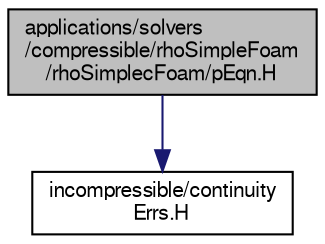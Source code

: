 digraph "applications/solvers/compressible/rhoSimpleFoam/rhoSimplecFoam/pEqn.H"
{
  bgcolor="transparent";
  edge [fontname="FreeSans",fontsize="10",labelfontname="FreeSans",labelfontsize="10"];
  node [fontname="FreeSans",fontsize="10",shape=record];
  Node0 [label="applications/solvers\l/compressible/rhoSimpleFoam\l/rhoSimplecFoam/pEqn.H",height=0.2,width=0.4,color="black", fillcolor="grey75", style="filled", fontcolor="black"];
  Node0 -> Node1 [color="midnightblue",fontsize="10",style="solid",fontname="FreeSans"];
  Node1 [label="incompressible/continuity\lErrs.H",height=0.2,width=0.4,color="black",URL="$a39338.html",tooltip="Calculates and prints the continuity errors. "];
}
